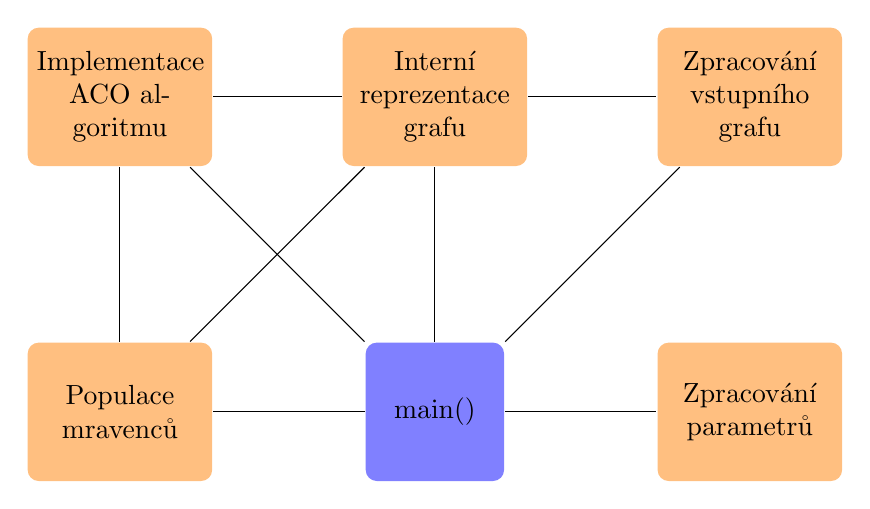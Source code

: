 \begin{tikzpicture}[
  node distance = 4cm,
  block_main/.style={rectangle, text centered, rounded corners, thick, fill=blue!50,
    minimum height = 5em, minimum width = 5em},
  block/.style={rectangle, text centered, rounded corners, thick, fill=orange!50,
    minimum height = 5em, minimum width = 5em, text width = 6em},
  line/.style={draw, -}
  ]

\node [block_main] (main) {main()};
\node [block, right of=main] (param) {Zpracování\\parametrů};
\node [block, above of=param, right of=main] (graph_pars) {Zpracování vstupního grafu};
\node [block, left of=graph_pars] (graph) {Interní reprezentace grafu};
\node [block, left of=main] (ants) {Populace mravenců};
\node [block, left of=graph] (aco) {Implementace ACO algoritmu};

\path [line] (main) -- (param);
\path [line] (main) -- (graph_pars);
\path [line] (main) -- (graph);
\path [line] (main) -- (aco);
\path [line] (main) -- (ants);

\path [line] (graph) -- (graph_pars);
\path [line] (graph) -- (aco);
\path [line] (aco) -- (ants);
\path [line] (graph) -- (ants);
\end{tikzpicture}
